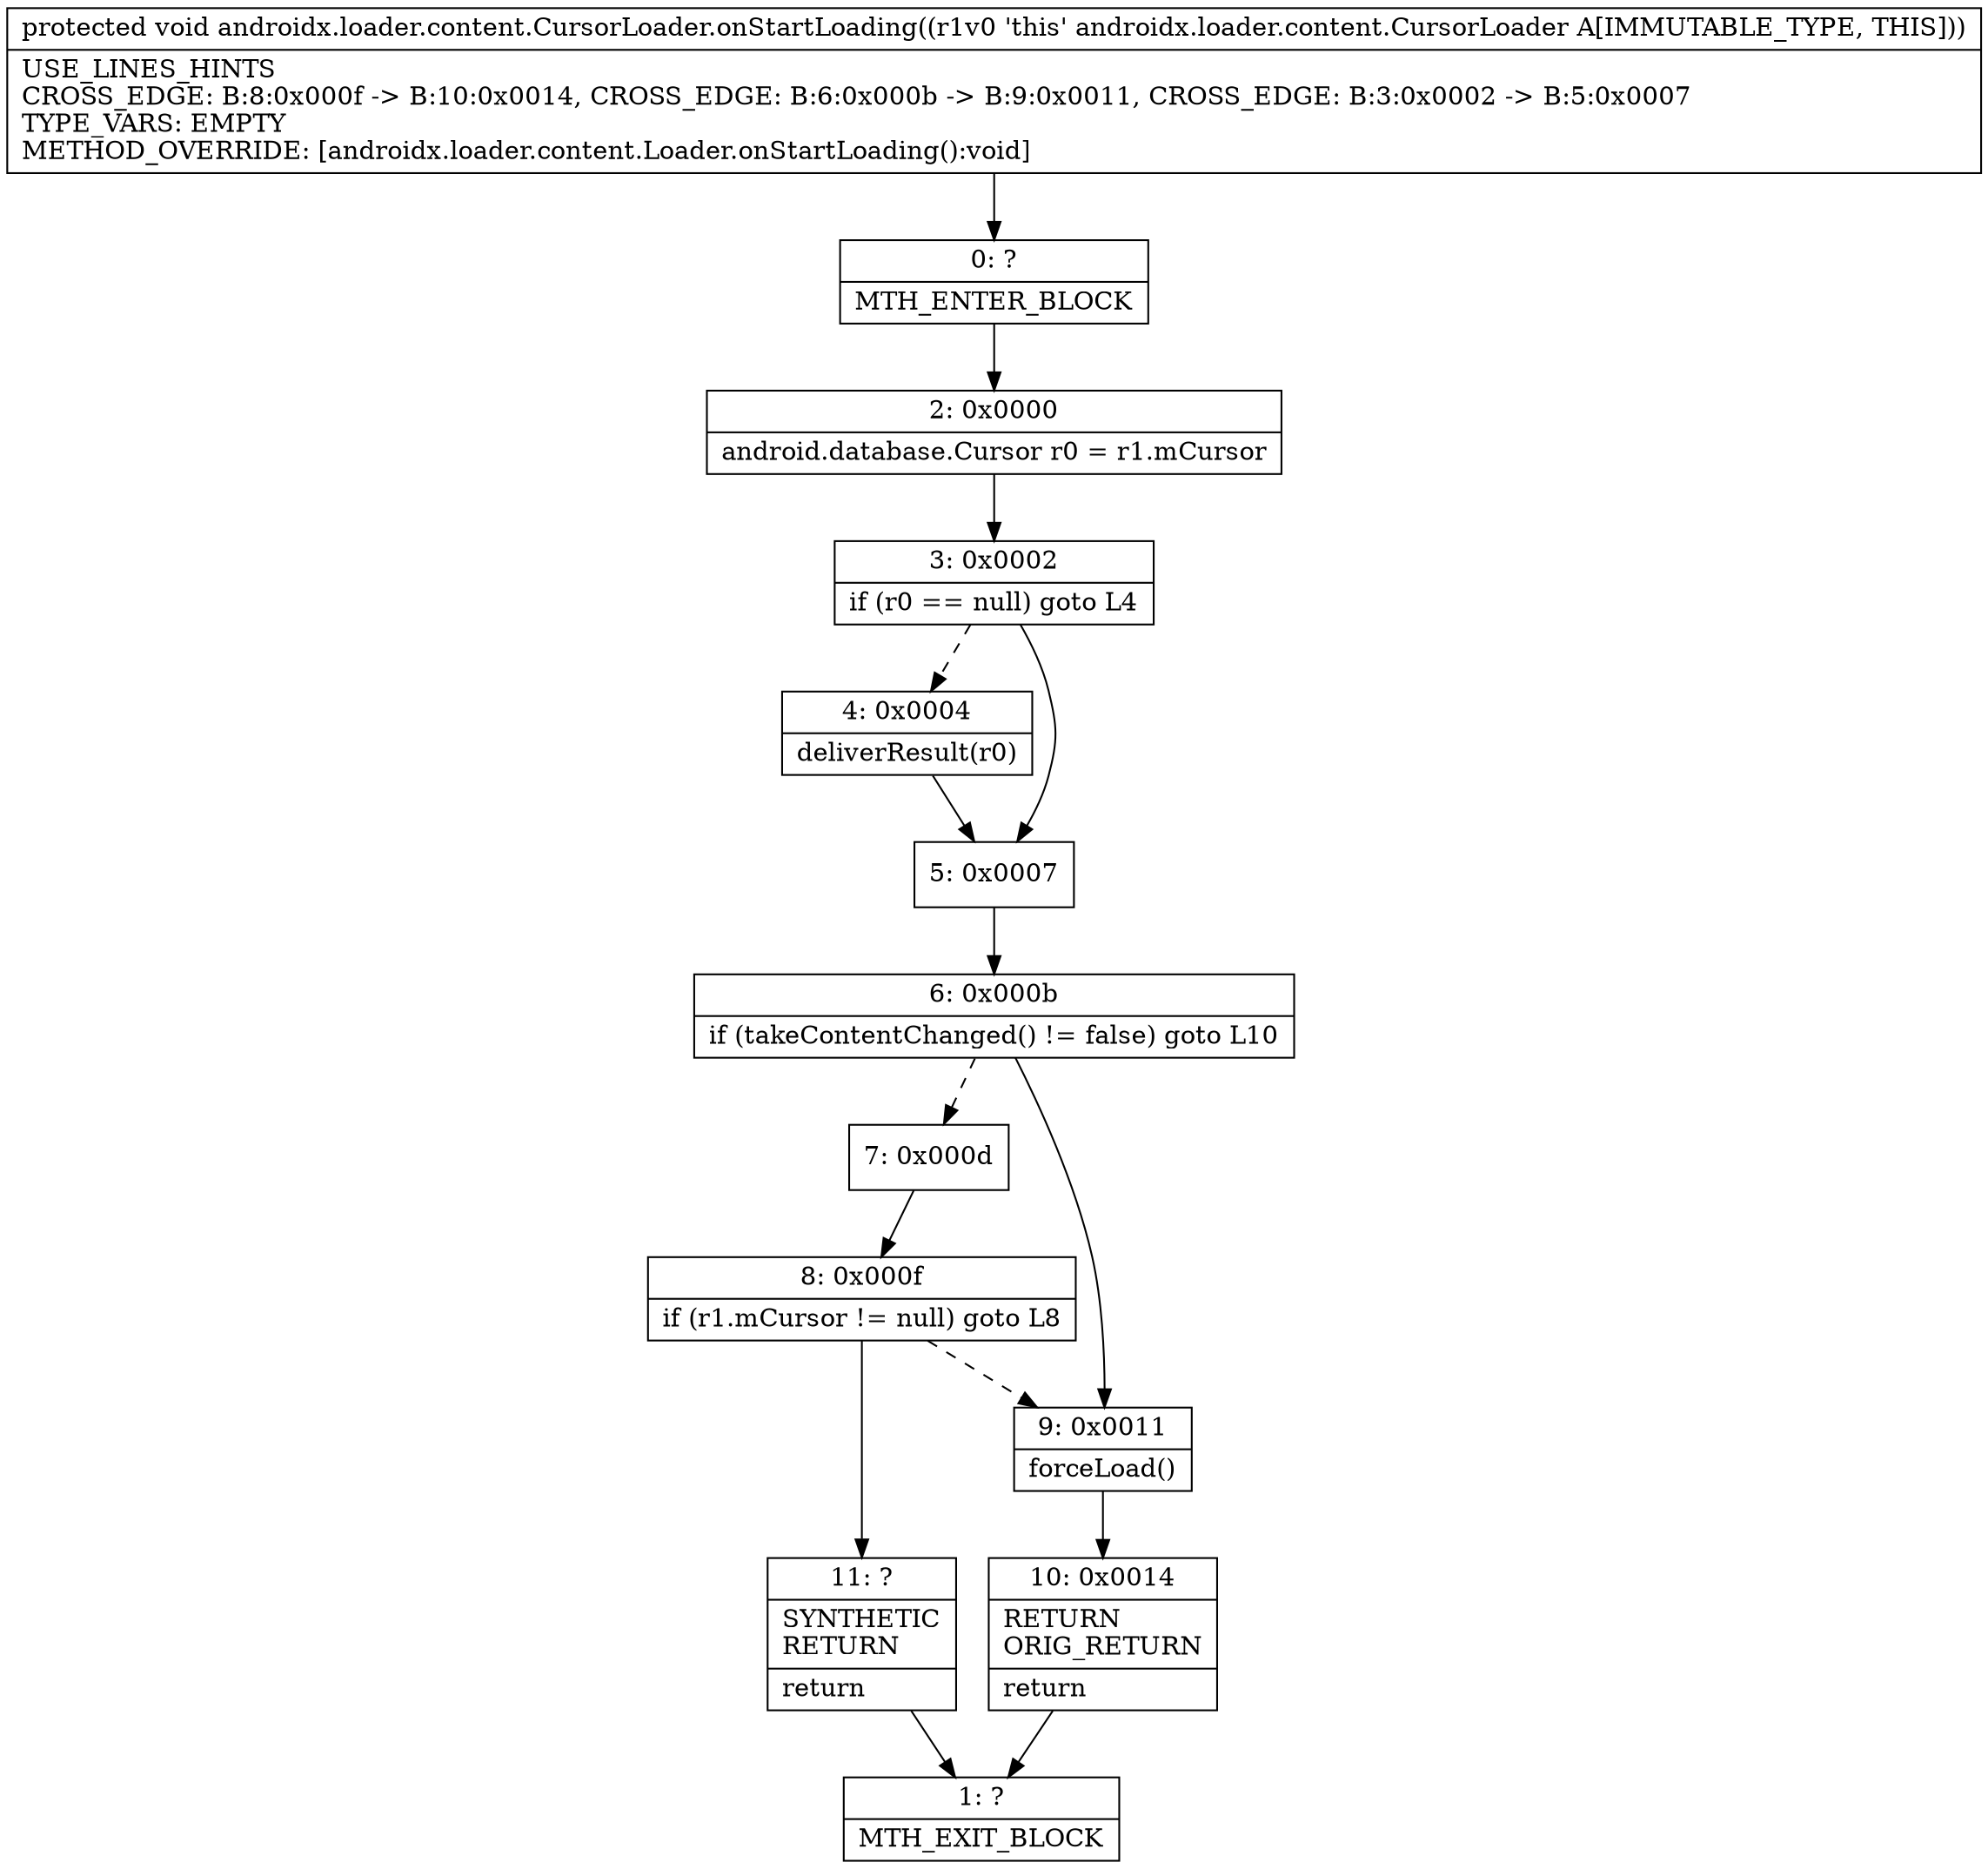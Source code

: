 digraph "CFG forandroidx.loader.content.CursorLoader.onStartLoading()V" {
Node_0 [shape=record,label="{0\:\ ?|MTH_ENTER_BLOCK\l}"];
Node_2 [shape=record,label="{2\:\ 0x0000|android.database.Cursor r0 = r1.mCursor\l}"];
Node_3 [shape=record,label="{3\:\ 0x0002|if (r0 == null) goto L4\l}"];
Node_4 [shape=record,label="{4\:\ 0x0004|deliverResult(r0)\l}"];
Node_5 [shape=record,label="{5\:\ 0x0007}"];
Node_6 [shape=record,label="{6\:\ 0x000b|if (takeContentChanged() != false) goto L10\l}"];
Node_7 [shape=record,label="{7\:\ 0x000d}"];
Node_8 [shape=record,label="{8\:\ 0x000f|if (r1.mCursor != null) goto L8\l}"];
Node_11 [shape=record,label="{11\:\ ?|SYNTHETIC\lRETURN\l|return\l}"];
Node_1 [shape=record,label="{1\:\ ?|MTH_EXIT_BLOCK\l}"];
Node_9 [shape=record,label="{9\:\ 0x0011|forceLoad()\l}"];
Node_10 [shape=record,label="{10\:\ 0x0014|RETURN\lORIG_RETURN\l|return\l}"];
MethodNode[shape=record,label="{protected void androidx.loader.content.CursorLoader.onStartLoading((r1v0 'this' androidx.loader.content.CursorLoader A[IMMUTABLE_TYPE, THIS]))  | USE_LINES_HINTS\lCROSS_EDGE: B:8:0x000f \-\> B:10:0x0014, CROSS_EDGE: B:6:0x000b \-\> B:9:0x0011, CROSS_EDGE: B:3:0x0002 \-\> B:5:0x0007\lTYPE_VARS: EMPTY\lMETHOD_OVERRIDE: [androidx.loader.content.Loader.onStartLoading():void]\l}"];
MethodNode -> Node_0;Node_0 -> Node_2;
Node_2 -> Node_3;
Node_3 -> Node_4[style=dashed];
Node_3 -> Node_5;
Node_4 -> Node_5;
Node_5 -> Node_6;
Node_6 -> Node_7[style=dashed];
Node_6 -> Node_9;
Node_7 -> Node_8;
Node_8 -> Node_9[style=dashed];
Node_8 -> Node_11;
Node_11 -> Node_1;
Node_9 -> Node_10;
Node_10 -> Node_1;
}

